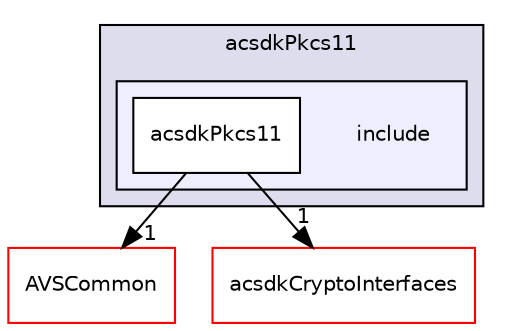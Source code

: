 digraph "/workplace/avs-device-sdk/core/Crypto/acsdkPkcs11/include" {
  compound=true
  node [ fontsize="10", fontname="Helvetica"];
  edge [ labelfontsize="10", labelfontname="Helvetica"];
  subgraph clusterdir_bd8b60e8e404fe8dca071a29b0b81e0d {
    graph [ bgcolor="#ddddee", pencolor="black", label="acsdkPkcs11" fontname="Helvetica", fontsize="10", URL="dir_bd8b60e8e404fe8dca071a29b0b81e0d.html"]
  subgraph clusterdir_9a68918ec19e3a0055b1e90f12986f1f {
    graph [ bgcolor="#eeeeff", pencolor="black", label="" URL="dir_9a68918ec19e3a0055b1e90f12986f1f.html"];
    dir_9a68918ec19e3a0055b1e90f12986f1f [shape=plaintext label="include"];
    dir_1a54c6422d9f3847b65c3ee79810d9e9 [shape=box label="acsdkPkcs11" color="black" fillcolor="white" style="filled" URL="dir_1a54c6422d9f3847b65c3ee79810d9e9.html"];
  }
  }
  dir_13e65effb2bde530b17b3d5eefcd0266 [shape=box label="AVSCommon" fillcolor="white" style="filled" color="red" URL="dir_13e65effb2bde530b17b3d5eefcd0266.html"];
  dir_8d535980e8bcd8dca7a4900da179e35a [shape=box label="acsdkCryptoInterfaces" fillcolor="white" style="filled" color="red" URL="dir_8d535980e8bcd8dca7a4900da179e35a.html"];
  dir_1a54c6422d9f3847b65c3ee79810d9e9->dir_13e65effb2bde530b17b3d5eefcd0266 [headlabel="1", labeldistance=1.5 headhref="dir_000630_000017.html"];
  dir_1a54c6422d9f3847b65c3ee79810d9e9->dir_8d535980e8bcd8dca7a4900da179e35a [headlabel="1", labeldistance=1.5 headhref="dir_000630_000613.html"];
}
